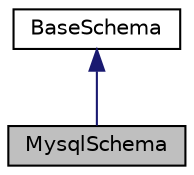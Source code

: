 digraph "MysqlSchema"
{
  edge [fontname="Helvetica",fontsize="10",labelfontname="Helvetica",labelfontsize="10"];
  node [fontname="Helvetica",fontsize="10",shape=record];
  Node1 [label="MysqlSchema",height=0.2,width=0.4,color="black", fillcolor="grey75", style="filled", fontcolor="black"];
  Node2 -> Node1 [dir="back",color="midnightblue",fontsize="10",style="solid",fontname="Helvetica"];
  Node2 [label="BaseSchema",height=0.2,width=0.4,color="black", fillcolor="white", style="filled",URL="$class_cake_1_1_database_1_1_schema_1_1_base_schema.html"];
}

